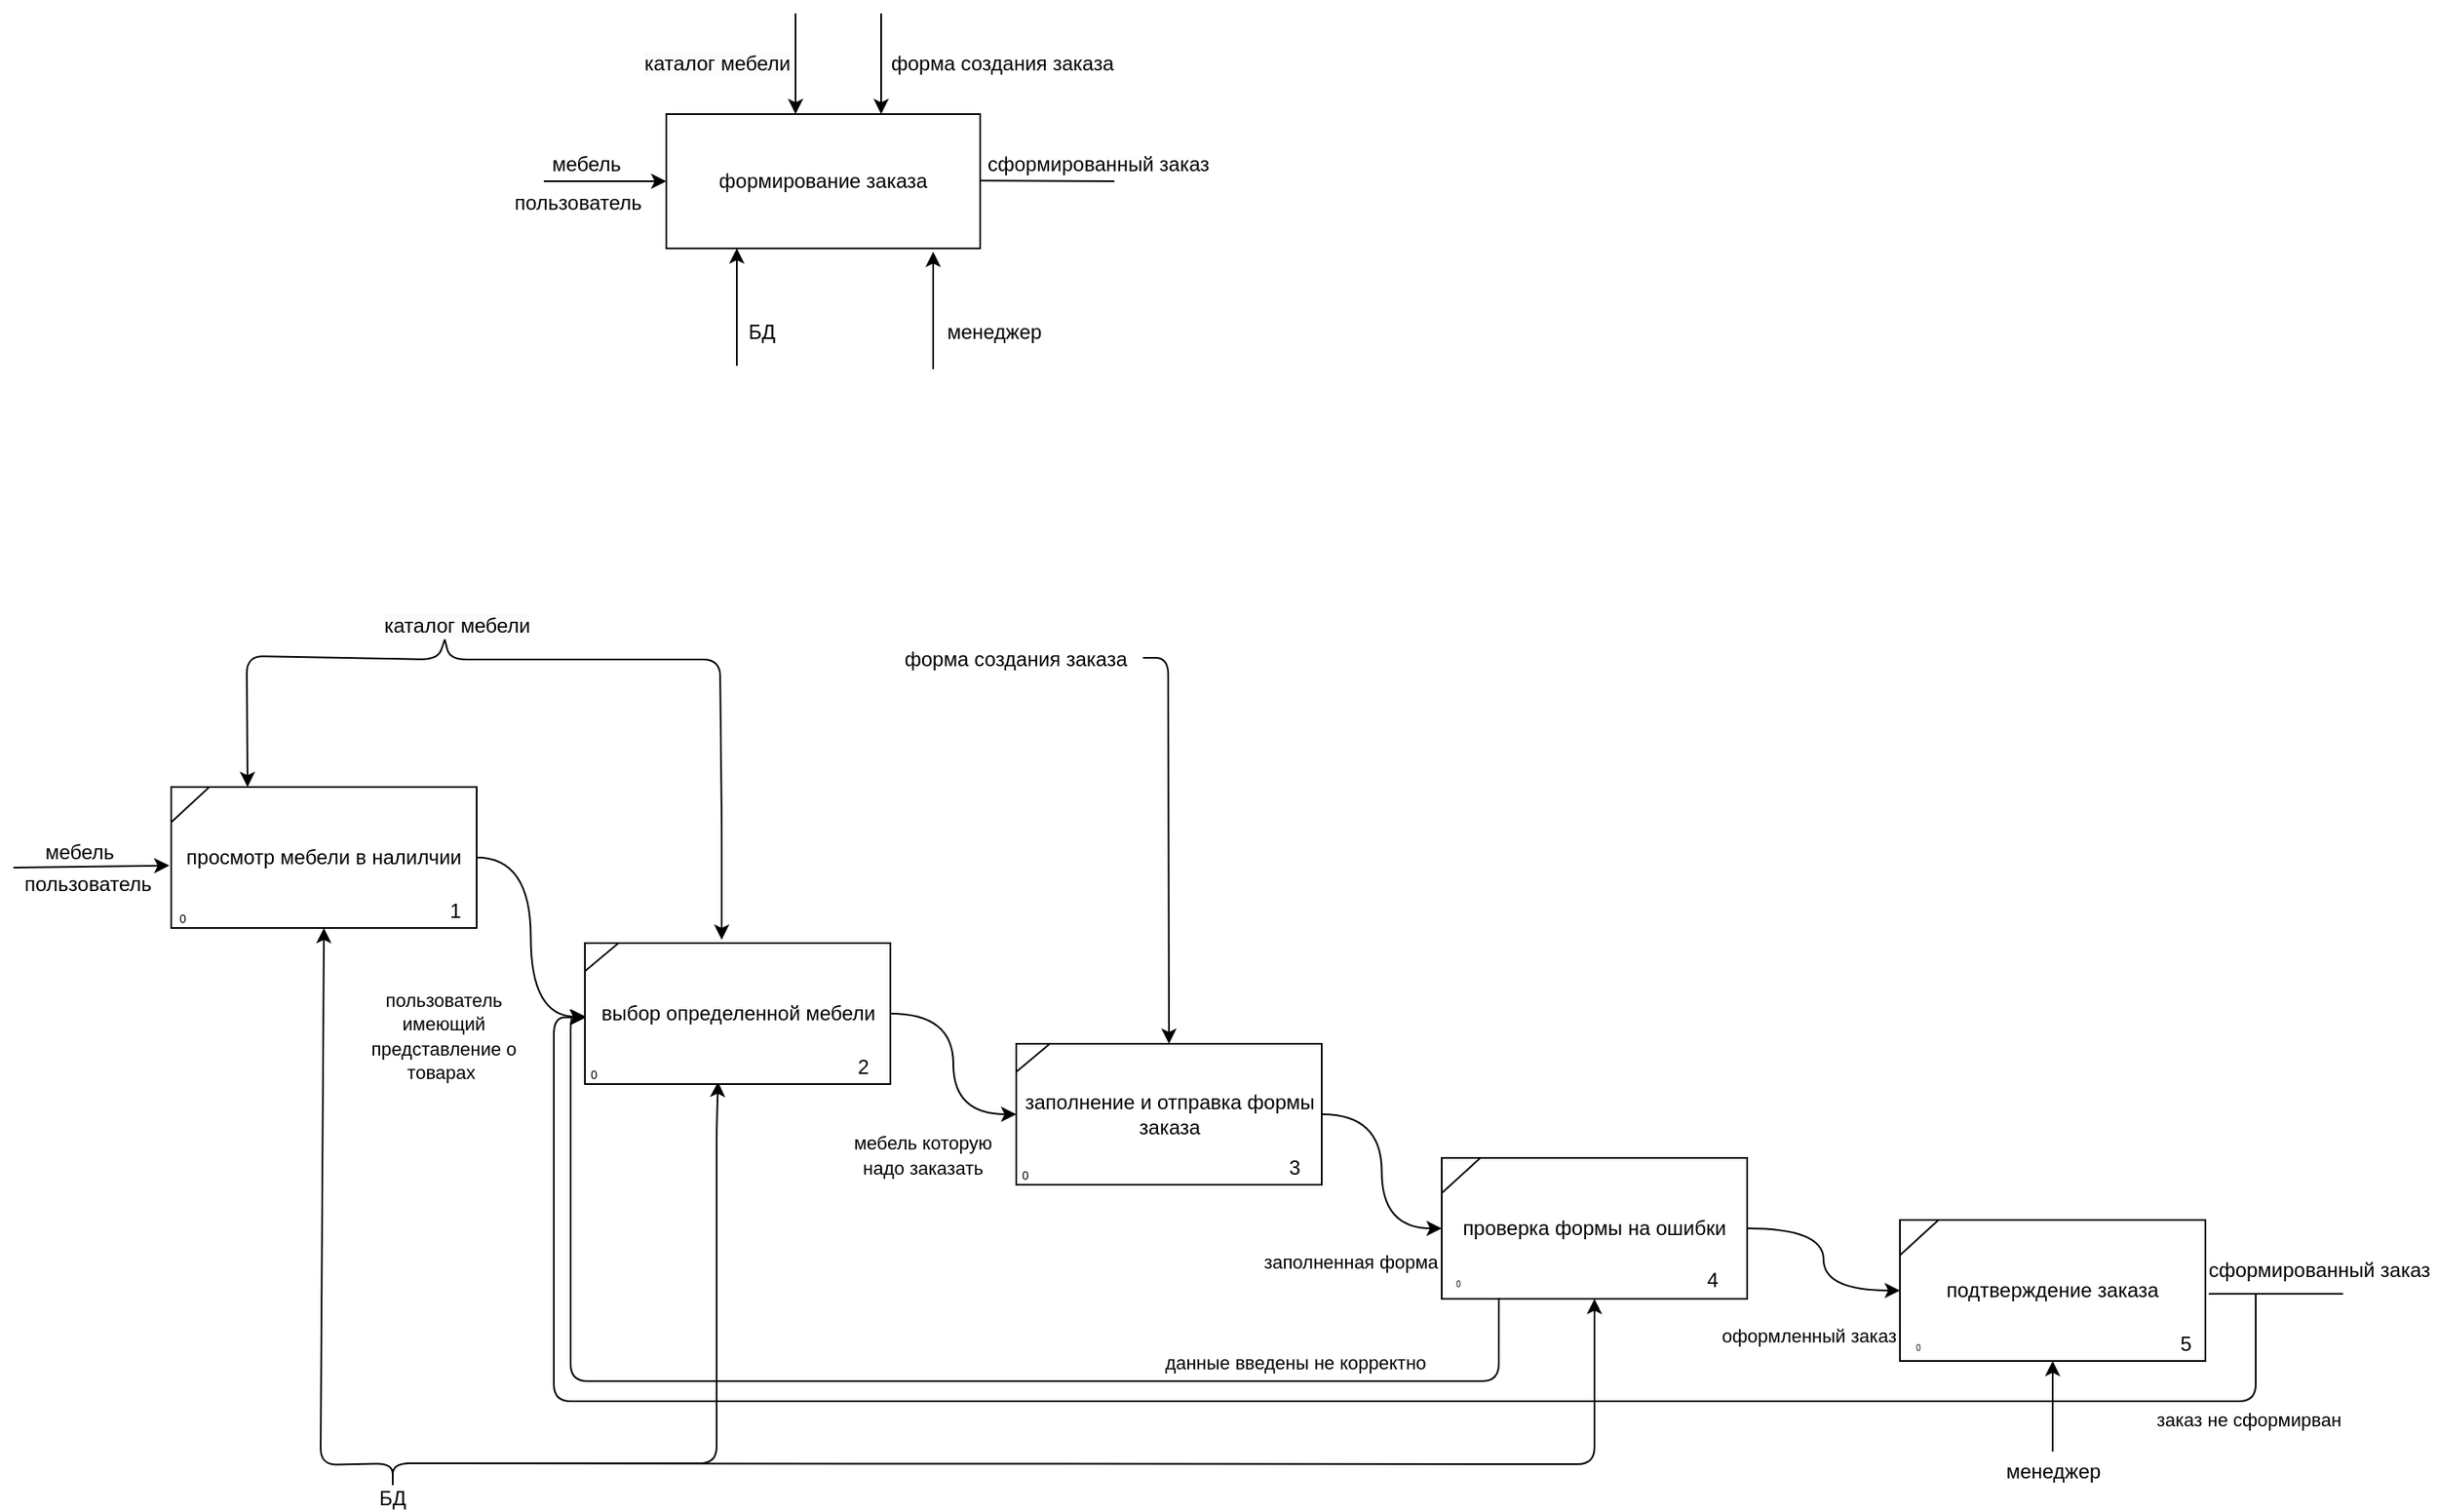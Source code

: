 <mxfile version="22.0.0" type="device">
  <diagram name="Страница — 1" id="hfnCAbMuhfnou3de-UMY">
    <mxGraphModel dx="1968" dy="721" grid="0" gridSize="10" guides="1" tooltips="1" connect="1" arrows="1" fold="1" page="0" pageScale="1" pageWidth="827" pageHeight="1169" background="none" math="0" shadow="0">
      <root>
        <mxCell id="0" />
        <mxCell id="1" parent="0" />
        <mxCell id="T4ShAuSgjHbn7JAQ45Vs-1" value="формирование заказа" style="rounded=0;whiteSpace=wrap;html=1;" parent="1" vertex="1">
          <mxGeometry x="323" y="270" width="187" height="80" as="geometry" />
        </mxCell>
        <mxCell id="T4ShAuSgjHbn7JAQ45Vs-2" value="" style="endArrow=classic;html=1;rounded=0;entryX=0;entryY=0.5;entryDx=0;entryDy=0;" parent="1" target="T4ShAuSgjHbn7JAQ45Vs-1" edge="1">
          <mxGeometry width="50" height="50" relative="1" as="geometry">
            <mxPoint x="250" y="310" as="sourcePoint" />
            <mxPoint x="323" y="309" as="targetPoint" />
          </mxGeometry>
        </mxCell>
        <mxCell id="T4ShAuSgjHbn7JAQ45Vs-3" value="" style="endArrow=classic;html=1;rounded=0;entryX=0.25;entryY=1;entryDx=0;entryDy=0;" parent="1" edge="1">
          <mxGeometry width="50" height="50" relative="1" as="geometry">
            <mxPoint x="365" y="420" as="sourcePoint" />
            <mxPoint x="365" y="350" as="targetPoint" />
          </mxGeometry>
        </mxCell>
        <mxCell id="T4ShAuSgjHbn7JAQ45Vs-4" value="" style="endArrow=classic;html=1;rounded=0;" parent="1" edge="1">
          <mxGeometry width="50" height="50" relative="1" as="geometry">
            <mxPoint x="400" y="210" as="sourcePoint" />
            <mxPoint x="400" y="270" as="targetPoint" />
          </mxGeometry>
        </mxCell>
        <mxCell id="T4ShAuSgjHbn7JAQ45Vs-5" value="" style="endArrow=none;html=1;rounded=0;endFill=0;" parent="1" edge="1">
          <mxGeometry width="50" height="50" relative="1" as="geometry">
            <mxPoint x="510" y="309.58" as="sourcePoint" />
            <mxPoint x="590" y="310" as="targetPoint" />
          </mxGeometry>
        </mxCell>
        <mxCell id="T4ShAuSgjHbn7JAQ45Vs-6" value="мебель" style="text;html=1;strokeColor=none;fillColor=none;align=center;verticalAlign=middle;whiteSpace=wrap;rounded=0;" parent="1" vertex="1">
          <mxGeometry x="249" y="292" width="53" height="15" as="geometry" />
        </mxCell>
        <mxCell id="T4ShAuSgjHbn7JAQ45Vs-7" value="сформированный заказ" style="text;html=1;strokeColor=none;fillColor=none;align=center;verticalAlign=middle;whiteSpace=wrap;rounded=0;" parent="1" vertex="1">
          <mxGeometry x="510" y="289" width="141" height="21" as="geometry" />
        </mxCell>
        <mxCell id="T4ShAuSgjHbn7JAQ45Vs-8" value="БД" style="text;html=1;strokeColor=none;fillColor=none;align=center;verticalAlign=middle;whiteSpace=wrap;rounded=0;" parent="1" vertex="1">
          <mxGeometry x="367" y="392.5" width="26" height="15" as="geometry" />
        </mxCell>
        <mxCell id="T4ShAuSgjHbn7JAQ45Vs-10" value="форма создания заказа" style="text;whiteSpace=wrap;" parent="1" vertex="1">
          <mxGeometry x="455" y="226" width="136" height="21" as="geometry" />
        </mxCell>
        <mxCell id="T4ShAuSgjHbn7JAQ45Vs-11" value="&lt;span style=&quot;color: rgb(0, 0, 0); font-family: Helvetica; font-size: 12px; font-style: normal; font-variant-ligatures: normal; font-variant-caps: normal; font-weight: 400; letter-spacing: normal; orphans: 2; text-align: left; text-indent: 0px; text-transform: none; widows: 2; word-spacing: 0px; -webkit-text-stroke-width: 0px; background-color: rgb(251, 251, 251); text-decoration-thickness: initial; text-decoration-style: initial; text-decoration-color: initial; float: none; display: inline !important;&quot;&gt;каталог мебели&lt;/span&gt;" style="text;whiteSpace=wrap;html=1;" parent="1" vertex="1">
          <mxGeometry x="308" y="226" width="90" height="20" as="geometry" />
        </mxCell>
        <mxCell id="T4ShAuSgjHbn7JAQ45Vs-12" value="" style="endArrow=classic;html=1;rounded=0;" parent="1" edge="1">
          <mxGeometry width="50" height="50" relative="1" as="geometry">
            <mxPoint x="451" y="210" as="sourcePoint" />
            <mxPoint x="451" y="270" as="targetPoint" />
          </mxGeometry>
        </mxCell>
        <mxCell id="T4ShAuSgjHbn7JAQ45Vs-44" value="пользователь" style="text;html=1;strokeColor=none;fillColor=none;align=center;verticalAlign=middle;whiteSpace=wrap;rounded=0;" parent="1" vertex="1">
          <mxGeometry x="226" y="316" width="89" height="13" as="geometry" />
        </mxCell>
        <mxCell id="T4ShAuSgjHbn7JAQ45Vs-49" value="" style="endArrow=classic;html=1;rounded=0;entryX=-0.006;entryY=0.557;entryDx=0;entryDy=0;entryPerimeter=0;" parent="1" target="T4ShAuSgjHbn7JAQ45Vs-64" edge="1">
          <mxGeometry width="50" height="50" relative="1" as="geometry">
            <mxPoint x="-66" y="719" as="sourcePoint" />
            <mxPoint x="34" y="737" as="targetPoint" />
          </mxGeometry>
        </mxCell>
        <mxCell id="T4ShAuSgjHbn7JAQ45Vs-50" value="" style="endArrow=classic;html=1;rounded=1;entryX=0.5;entryY=1;entryDx=0;entryDy=0;exitX=0.5;exitY=0;exitDx=0;exitDy=0;" parent="1" source="T4ShAuSgjHbn7JAQ45Vs-55" target="T4ShAuSgjHbn7JAQ45Vs-64" edge="1">
          <mxGeometry width="50" height="50" relative="1" as="geometry">
            <mxPoint x="155" y="1081" as="sourcePoint" />
            <mxPoint x="118.701" y="836" as="targetPoint" />
            <Array as="points">
              <mxPoint x="160" y="1074" />
              <mxPoint x="117" y="1075" />
            </Array>
          </mxGeometry>
        </mxCell>
        <mxCell id="T4ShAuSgjHbn7JAQ45Vs-51" value="" style="endArrow=classic;html=1;rounded=1;entryX=0.25;entryY=0;entryDx=0;entryDy=0;" parent="1" target="T4ShAuSgjHbn7JAQ45Vs-64" edge="1">
          <mxGeometry width="50" height="50" relative="1" as="geometry">
            <mxPoint x="191" y="583" as="sourcePoint" />
            <mxPoint x="98" y="684" as="targetPoint" />
            <Array as="points">
              <mxPoint x="187" y="595" />
              <mxPoint x="73" y="593" />
            </Array>
          </mxGeometry>
        </mxCell>
        <mxCell id="T4ShAuSgjHbn7JAQ45Vs-53" value="мебель" style="text;html=1;strokeColor=none;fillColor=none;align=center;verticalAlign=middle;whiteSpace=wrap;rounded=0;" parent="1" vertex="1">
          <mxGeometry x="-53" y="702" width="53" height="15" as="geometry" />
        </mxCell>
        <mxCell id="T4ShAuSgjHbn7JAQ45Vs-55" value="БД" style="text;html=1;strokeColor=none;fillColor=none;align=center;verticalAlign=middle;whiteSpace=wrap;rounded=0;" parent="1" vertex="1">
          <mxGeometry x="147" y="1087" width="26" height="15" as="geometry" />
        </mxCell>
        <mxCell id="T4ShAuSgjHbn7JAQ45Vs-56" value="форма создания заказа" style="text;whiteSpace=wrap;" parent="1" vertex="1">
          <mxGeometry x="463" y="581" width="136" height="21" as="geometry" />
        </mxCell>
        <mxCell id="T4ShAuSgjHbn7JAQ45Vs-57" value="&lt;span style=&quot;color: rgb(0, 0, 0); font-family: Helvetica; font-size: 12px; font-style: normal; font-variant-ligatures: normal; font-variant-caps: normal; font-weight: 400; letter-spacing: normal; orphans: 2; text-align: left; text-indent: 0px; text-transform: none; widows: 2; word-spacing: 0px; -webkit-text-stroke-width: 0px; background-color: rgb(251, 251, 251); text-decoration-thickness: initial; text-decoration-style: initial; text-decoration-color: initial; float: none; display: inline !important;&quot;&gt;каталог мебели&lt;/span&gt;" style="text;whiteSpace=wrap;html=1;" parent="1" vertex="1">
          <mxGeometry x="152.5" y="561" width="90" height="20" as="geometry" />
        </mxCell>
        <mxCell id="T4ShAuSgjHbn7JAQ45Vs-58" value="" style="endArrow=classic;html=1;rounded=1;entryX=0.5;entryY=0;entryDx=0;entryDy=0;" parent="1" target="T4ShAuSgjHbn7JAQ45Vs-114" edge="1">
          <mxGeometry width="50" height="50" relative="1" as="geometry">
            <mxPoint x="607" y="594" as="sourcePoint" />
            <mxPoint x="859" y="633" as="targetPoint" />
            <Array as="points">
              <mxPoint x="622" y="594" />
            </Array>
          </mxGeometry>
        </mxCell>
        <mxCell id="T4ShAuSgjHbn7JAQ45Vs-61" value="пользователь" style="text;html=1;strokeColor=none;fillColor=none;align=center;verticalAlign=middle;whiteSpace=wrap;rounded=0;" parent="1" vertex="1">
          <mxGeometry x="-66" y="722" width="89" height="13" as="geometry" />
        </mxCell>
        <mxCell id="T4ShAuSgjHbn7JAQ45Vs-68" style="edgeStyle=orthogonalEdgeStyle;rounded=0;orthogonalLoop=1;jettySize=auto;html=1;entryX=0.003;entryY=0.522;entryDx=0;entryDy=0;curved=1;entryPerimeter=0;" parent="1" source="T4ShAuSgjHbn7JAQ45Vs-64" target="T4ShAuSgjHbn7JAQ45Vs-66" edge="1">
          <mxGeometry relative="1" as="geometry" />
        </mxCell>
        <mxCell id="T4ShAuSgjHbn7JAQ45Vs-64" value="просмотр мебели в налилчии" style="rounded=0;whiteSpace=wrap;html=1;" parent="1" vertex="1">
          <mxGeometry x="28" y="671" width="182" height="84" as="geometry" />
        </mxCell>
        <mxCell id="T4ShAuSgjHbn7JAQ45Vs-84" style="edgeStyle=orthogonalEdgeStyle;rounded=1;orthogonalLoop=1;jettySize=auto;html=1;curved=1;entryX=0;entryY=0.5;entryDx=0;entryDy=0;" parent="1" source="T4ShAuSgjHbn7JAQ45Vs-67" target="T4ShAuSgjHbn7JAQ45Vs-83" edge="1">
          <mxGeometry relative="1" as="geometry" />
        </mxCell>
        <mxCell id="T4ShAuSgjHbn7JAQ45Vs-67" value="проверка формы на ошибки" style="rounded=0;whiteSpace=wrap;html=1;" parent="1" vertex="1">
          <mxGeometry x="785" y="892" width="182" height="84" as="geometry" />
        </mxCell>
        <mxCell id="T4ShAuSgjHbn7JAQ45Vs-70" value="" style="endArrow=classic;html=1;rounded=1;edgeStyle=orthogonalEdgeStyle;exitX=0.5;exitY=0;exitDx=0;exitDy=0;entryX=0.436;entryY=0.984;entryDx=0;entryDy=0;entryPerimeter=0;" parent="1" source="T4ShAuSgjHbn7JAQ45Vs-55" target="T4ShAuSgjHbn7JAQ45Vs-66" edge="1">
          <mxGeometry width="50" height="50" relative="1" as="geometry">
            <mxPoint x="161" y="1075" as="sourcePoint" />
            <mxPoint x="356" y="854" as="targetPoint" />
            <Array as="points">
              <mxPoint x="160" y="1074" />
              <mxPoint x="353" y="1074" />
              <mxPoint x="353" y="874" />
              <mxPoint x="354" y="874" />
            </Array>
          </mxGeometry>
        </mxCell>
        <mxCell id="T4ShAuSgjHbn7JAQ45Vs-71" value="" style="endArrow=classic;html=1;rounded=1;" parent="1" edge="1">
          <mxGeometry width="50" height="50" relative="1" as="geometry">
            <mxPoint x="191" y="583" as="sourcePoint" />
            <mxPoint x="356" y="762" as="targetPoint" />
            <Array as="points">
              <mxPoint x="194" y="595" />
              <mxPoint x="355" y="595" />
              <mxPoint x="356" y="694" />
            </Array>
          </mxGeometry>
        </mxCell>
        <mxCell id="T4ShAuSgjHbn7JAQ45Vs-72" value="" style="endArrow=classic;html=1;rounded=0;entryX=0.25;entryY=1;entryDx=0;entryDy=0;" parent="1" edge="1">
          <mxGeometry width="50" height="50" relative="1" as="geometry">
            <mxPoint x="482" y="422" as="sourcePoint" />
            <mxPoint x="482" y="352" as="targetPoint" />
          </mxGeometry>
        </mxCell>
        <mxCell id="T4ShAuSgjHbn7JAQ45Vs-73" value="менеджер" style="text;html=1;strokeColor=none;fillColor=none;align=center;verticalAlign=middle;whiteSpace=wrap;rounded=0;" parent="1" vertex="1">
          <mxGeometry x="485" y="392.5" width="67" height="15" as="geometry" />
        </mxCell>
        <mxCell id="T4ShAuSgjHbn7JAQ45Vs-75" value="менеджер" style="text;html=1;strokeColor=none;fillColor=none;align=center;verticalAlign=middle;whiteSpace=wrap;rounded=0;" parent="1" vertex="1">
          <mxGeometry x="1115.5" y="1067" width="67" height="23" as="geometry" />
        </mxCell>
        <mxCell id="T4ShAuSgjHbn7JAQ45Vs-80" value="" style="endArrow=classic;html=1;rounded=1;edgeStyle=orthogonalEdgeStyle;entryX=0.5;entryY=1;entryDx=0;entryDy=0;" parent="1" target="T4ShAuSgjHbn7JAQ45Vs-67" edge="1">
          <mxGeometry width="50" height="50" relative="1" as="geometry">
            <mxPoint x="168" y="1074" as="sourcePoint" />
            <mxPoint x="367" y="885" as="targetPoint" />
          </mxGeometry>
        </mxCell>
        <mxCell id="T4ShAuSgjHbn7JAQ45Vs-82" value="" style="group" parent="1" vertex="1" connectable="0">
          <mxGeometry x="1239" y="952" width="138" height="21" as="geometry" />
        </mxCell>
        <mxCell id="T4ShAuSgjHbn7JAQ45Vs-52" value="" style="endArrow=none;html=1;rounded=0;endFill=0;" parent="T4ShAuSgjHbn7JAQ45Vs-82" edge="1">
          <mxGeometry width="50" height="50" relative="1" as="geometry">
            <mxPoint x="3" y="21" as="sourcePoint" />
            <mxPoint x="83" y="21" as="targetPoint" />
          </mxGeometry>
        </mxCell>
        <mxCell id="T4ShAuSgjHbn7JAQ45Vs-54" value="сформированный заказ" style="text;html=1;strokeColor=none;fillColor=none;align=center;verticalAlign=middle;whiteSpace=wrap;rounded=0;" parent="T4ShAuSgjHbn7JAQ45Vs-82" vertex="1">
          <mxGeometry width="138" height="14" as="geometry" />
        </mxCell>
        <mxCell id="T4ShAuSgjHbn7JAQ45Vs-101" style="edgeStyle=orthogonalEdgeStyle;rounded=1;orthogonalLoop=1;jettySize=auto;html=1;endArrow=none;endFill=0;entryX=0.5;entryY=0;entryDx=0;entryDy=0;startArrow=classic;startFill=1;" parent="1" source="T4ShAuSgjHbn7JAQ45Vs-83" target="T4ShAuSgjHbn7JAQ45Vs-75" edge="1">
          <mxGeometry relative="1" as="geometry">
            <mxPoint x="1149" y="1055" as="targetPoint" />
          </mxGeometry>
        </mxCell>
        <mxCell id="T4ShAuSgjHbn7JAQ45Vs-103" style="edgeStyle=orthogonalEdgeStyle;rounded=1;orthogonalLoop=1;jettySize=auto;html=1;entryX=0.005;entryY=0.526;entryDx=0;entryDy=0;entryPerimeter=0;" parent="1" target="T4ShAuSgjHbn7JAQ45Vs-66" edge="1">
          <mxGeometry relative="1" as="geometry">
            <mxPoint x="1270" y="973" as="sourcePoint" />
            <mxPoint x="256" y="808" as="targetPoint" />
            <Array as="points">
              <mxPoint x="1270" y="1037" />
              <mxPoint x="256" y="1037" />
              <mxPoint x="256" y="808" />
            </Array>
          </mxGeometry>
        </mxCell>
        <mxCell id="T4ShAuSgjHbn7JAQ45Vs-83" value="подтверждение заказа" style="rounded=0;whiteSpace=wrap;html=1;" parent="1" vertex="1">
          <mxGeometry x="1058" y="929" width="182" height="84" as="geometry" />
        </mxCell>
        <mxCell id="T4ShAuSgjHbn7JAQ45Vs-87" value="" style="endArrow=none;html=1;rounded=1;exitX=0;exitY=0.25;exitDx=0;exitDy=0;entryX=0.124;entryY=0.001;entryDx=0;entryDy=0;entryPerimeter=0;" parent="1" source="T4ShAuSgjHbn7JAQ45Vs-64" target="T4ShAuSgjHbn7JAQ45Vs-64" edge="1">
          <mxGeometry width="50" height="50" relative="1" as="geometry">
            <mxPoint x="234" y="786" as="sourcePoint" />
            <mxPoint x="51" y="670" as="targetPoint" />
          </mxGeometry>
        </mxCell>
        <mxCell id="T4ShAuSgjHbn7JAQ45Vs-89" value="" style="endArrow=none;html=1;rounded=1;exitX=0;exitY=0.25;exitDx=0;exitDy=0;entryX=0.124;entryY=0.001;entryDx=0;entryDy=0;entryPerimeter=0;" parent="1" edge="1">
          <mxGeometry width="50" height="50" relative="1" as="geometry">
            <mxPoint x="785" y="913" as="sourcePoint" />
            <mxPoint x="808" y="892" as="targetPoint" />
          </mxGeometry>
        </mxCell>
        <mxCell id="T4ShAuSgjHbn7JAQ45Vs-90" value="" style="endArrow=none;html=1;rounded=1;exitX=0;exitY=0.25;exitDx=0;exitDy=0;entryX=0.124;entryY=0.001;entryDx=0;entryDy=0;entryPerimeter=0;" parent="1" edge="1">
          <mxGeometry width="50" height="50" relative="1" as="geometry">
            <mxPoint x="1058" y="950" as="sourcePoint" />
            <mxPoint x="1081" y="929" as="targetPoint" />
          </mxGeometry>
        </mxCell>
        <mxCell id="T4ShAuSgjHbn7JAQ45Vs-92" value="&lt;font size=&quot;1&quot; style=&quot;&quot;&gt;&lt;span style=&quot;font-weight: normal; font-size: 7px;&quot;&gt;0&lt;/span&gt;&lt;/font&gt;" style="text;html=1;strokeColor=none;fillColor=none;align=center;verticalAlign=middle;whiteSpace=wrap;rounded=0;fontStyle=1" parent="1" vertex="1">
          <mxGeometry x="28" y="744" width="14" height="8" as="geometry" />
        </mxCell>
        <mxCell id="T4ShAuSgjHbn7JAQ45Vs-94" value="&lt;font style=&quot;font-size: 5px;&quot;&gt;&lt;span style=&quot;font-weight: normal;&quot;&gt;0&lt;/span&gt;&lt;/font&gt;" style="text;html=1;strokeColor=none;fillColor=none;align=center;verticalAlign=middle;whiteSpace=wrap;rounded=0;fontStyle=1" parent="1" vertex="1">
          <mxGeometry x="788" y="961" width="14" height="8" as="geometry" />
        </mxCell>
        <mxCell id="T4ShAuSgjHbn7JAQ45Vs-95" value="&lt;font style=&quot;font-size: 5px;&quot;&gt;&lt;span style=&quot;font-weight: normal;&quot;&gt;0&lt;/span&gt;&lt;/font&gt;" style="text;html=1;strokeColor=none;fillColor=none;align=center;verticalAlign=middle;whiteSpace=wrap;rounded=0;fontStyle=1" parent="1" vertex="1">
          <mxGeometry x="1062" y="999" width="14" height="8" as="geometry" />
        </mxCell>
        <mxCell id="T4ShAuSgjHbn7JAQ45Vs-96" value="1" style="text;html=1;strokeColor=none;fillColor=none;align=center;verticalAlign=middle;whiteSpace=wrap;rounded=0;" parent="1" vertex="1">
          <mxGeometry x="181" y="735" width="33" height="20" as="geometry" />
        </mxCell>
        <mxCell id="T4ShAuSgjHbn7JAQ45Vs-98" value="4" style="text;html=1;strokeColor=none;fillColor=none;align=center;verticalAlign=middle;whiteSpace=wrap;rounded=0;" parent="1" vertex="1">
          <mxGeometry x="930" y="955" width="33" height="20" as="geometry" />
        </mxCell>
        <mxCell id="T4ShAuSgjHbn7JAQ45Vs-99" value="5" style="text;html=1;strokeColor=none;fillColor=none;align=center;verticalAlign=middle;whiteSpace=wrap;rounded=0;" parent="1" vertex="1">
          <mxGeometry x="1212" y="993" width="33" height="20" as="geometry" />
        </mxCell>
        <mxCell id="T4ShAuSgjHbn7JAQ45Vs-104" value="&lt;font style=&quot;font-size: 11px;&quot;&gt;пользователь имеющий представление о товарах&amp;nbsp;&lt;/font&gt;" style="text;html=1;strokeColor=none;fillColor=none;align=center;verticalAlign=middle;whiteSpace=wrap;rounded=0;" parent="1" vertex="1">
          <mxGeometry x="132" y="800" width="117" height="37" as="geometry" />
        </mxCell>
        <mxCell id="T4ShAuSgjHbn7JAQ45Vs-105" value="&lt;font style=&quot;font-size: 11px;&quot;&gt;мебель которую надо заказать&lt;/font&gt;" style="text;html=1;strokeColor=none;fillColor=none;align=center;verticalAlign=middle;whiteSpace=wrap;rounded=0;" parent="1" vertex="1">
          <mxGeometry x="422" y="876" width="108" height="27" as="geometry" />
        </mxCell>
        <mxCell id="T4ShAuSgjHbn7JAQ45Vs-106" value="&lt;font style=&quot;font-size: 11px;&quot;&gt;оформленный заказ&lt;/font&gt;" style="text;html=1;strokeColor=none;fillColor=none;align=center;verticalAlign=middle;whiteSpace=wrap;rounded=0;" parent="1" vertex="1">
          <mxGeometry x="950" y="984" width="108" height="27" as="geometry" />
        </mxCell>
        <mxCell id="T4ShAuSgjHbn7JAQ45Vs-110" value="&lt;font style=&quot;font-size: 11px;&quot;&gt;заказ не сформирван&lt;/font&gt;" style="text;html=1;strokeColor=none;fillColor=none;align=center;verticalAlign=middle;whiteSpace=wrap;rounded=0;" parent="1" vertex="1">
          <mxGeometry x="1174" y="1037" width="184" height="22" as="geometry" />
        </mxCell>
        <mxCell id="T4ShAuSgjHbn7JAQ45Vs-112" value="" style="group" parent="1" vertex="1" connectable="0">
          <mxGeometry x="273" y="764" width="183.5" height="84" as="geometry" />
        </mxCell>
        <mxCell id="T4ShAuSgjHbn7JAQ45Vs-66" value="выбор определенной мебели" style="rounded=0;whiteSpace=wrap;html=1;" parent="T4ShAuSgjHbn7JAQ45Vs-112" vertex="1">
          <mxGeometry x="1.5" width="182" height="84" as="geometry" />
        </mxCell>
        <mxCell id="T4ShAuSgjHbn7JAQ45Vs-88" value="" style="endArrow=none;html=1;rounded=1;exitX=-0.001;exitY=0.201;exitDx=0;exitDy=0;entryX=0.124;entryY=0.001;entryDx=0;entryDy=0;entryPerimeter=0;exitPerimeter=0;" parent="T4ShAuSgjHbn7JAQ45Vs-112" source="T4ShAuSgjHbn7JAQ45Vs-66" edge="1">
          <mxGeometry width="50" height="50" relative="1" as="geometry">
            <mxPoint x="-1.5" y="21" as="sourcePoint" />
            <mxPoint x="21.5" as="targetPoint" />
          </mxGeometry>
        </mxCell>
        <mxCell id="T4ShAuSgjHbn7JAQ45Vs-93" value="&lt;font size=&quot;1&quot; style=&quot;&quot;&gt;&lt;span style=&quot;font-weight: normal; font-size: 7px;&quot;&gt;0&lt;/span&gt;&lt;/font&gt;" style="text;html=1;strokeColor=none;fillColor=none;align=center;verticalAlign=middle;whiteSpace=wrap;rounded=0;fontStyle=1" parent="T4ShAuSgjHbn7JAQ45Vs-112" vertex="1">
          <mxGeometry y="73" width="14" height="8" as="geometry" />
        </mxCell>
        <mxCell id="T4ShAuSgjHbn7JAQ45Vs-97" value="2" style="text;html=1;strokeColor=none;fillColor=none;align=center;verticalAlign=middle;whiteSpace=wrap;rounded=0;" parent="T4ShAuSgjHbn7JAQ45Vs-112" vertex="1">
          <mxGeometry x="150.5" y="64" width="33" height="20" as="geometry" />
        </mxCell>
        <mxCell id="T4ShAuSgjHbn7JAQ45Vs-113" value="" style="group" parent="1" vertex="1" connectable="0">
          <mxGeometry x="530" y="824" width="183.5" height="84" as="geometry" />
        </mxCell>
        <mxCell id="T4ShAuSgjHbn7JAQ45Vs-114" value="заполнение и отправка формы заказа" style="rounded=0;whiteSpace=wrap;html=1;" parent="T4ShAuSgjHbn7JAQ45Vs-113" vertex="1">
          <mxGeometry x="1.5" width="182" height="84" as="geometry" />
        </mxCell>
        <mxCell id="T4ShAuSgjHbn7JAQ45Vs-115" value="" style="endArrow=none;html=1;rounded=1;exitX=-0.001;exitY=0.201;exitDx=0;exitDy=0;entryX=0.124;entryY=0.001;entryDx=0;entryDy=0;entryPerimeter=0;exitPerimeter=0;" parent="T4ShAuSgjHbn7JAQ45Vs-113" source="T4ShAuSgjHbn7JAQ45Vs-114" edge="1">
          <mxGeometry width="50" height="50" relative="1" as="geometry">
            <mxPoint x="-1.5" y="21" as="sourcePoint" />
            <mxPoint x="21.5" as="targetPoint" />
          </mxGeometry>
        </mxCell>
        <mxCell id="T4ShAuSgjHbn7JAQ45Vs-116" value="&lt;font size=&quot;1&quot; style=&quot;&quot;&gt;&lt;span style=&quot;font-weight: normal; font-size: 7px;&quot;&gt;0&lt;/span&gt;&lt;/font&gt;" style="text;html=1;strokeColor=none;fillColor=none;align=center;verticalAlign=middle;whiteSpace=wrap;rounded=0;fontStyle=1" parent="T4ShAuSgjHbn7JAQ45Vs-113" vertex="1">
          <mxGeometry y="73" width="14" height="8" as="geometry" />
        </mxCell>
        <mxCell id="T4ShAuSgjHbn7JAQ45Vs-117" value="3" style="text;html=1;strokeColor=none;fillColor=none;align=center;verticalAlign=middle;whiteSpace=wrap;rounded=0;" parent="T4ShAuSgjHbn7JAQ45Vs-113" vertex="1">
          <mxGeometry x="150.5" y="64" width="33" height="20" as="geometry" />
        </mxCell>
        <mxCell id="T4ShAuSgjHbn7JAQ45Vs-118" style="edgeStyle=orthogonalEdgeStyle;rounded=0;orthogonalLoop=1;jettySize=auto;html=1;entryX=0;entryY=0.5;entryDx=0;entryDy=0;curved=1;" parent="1" source="T4ShAuSgjHbn7JAQ45Vs-66" target="T4ShAuSgjHbn7JAQ45Vs-114" edge="1">
          <mxGeometry relative="1" as="geometry" />
        </mxCell>
        <mxCell id="T4ShAuSgjHbn7JAQ45Vs-119" style="edgeStyle=orthogonalEdgeStyle;rounded=1;orthogonalLoop=1;jettySize=auto;html=1;curved=1;" parent="1" source="T4ShAuSgjHbn7JAQ45Vs-114" target="T4ShAuSgjHbn7JAQ45Vs-67" edge="1">
          <mxGeometry relative="1" as="geometry" />
        </mxCell>
        <mxCell id="T4ShAuSgjHbn7JAQ45Vs-120" style="edgeStyle=orthogonalEdgeStyle;rounded=1;orthogonalLoop=1;jettySize=auto;html=1;exitX=0.187;exitY=0.993;exitDx=0;exitDy=0;exitPerimeter=0;entryX=0;entryY=0.529;entryDx=0;entryDy=0;entryPerimeter=0;" parent="1" source="T4ShAuSgjHbn7JAQ45Vs-67" edge="1" target="T4ShAuSgjHbn7JAQ45Vs-66">
          <mxGeometry relative="1" as="geometry">
            <mxPoint x="1280" y="983" as="sourcePoint" />
            <mxPoint x="271" y="811" as="targetPoint" />
            <Array as="points">
              <mxPoint x="819" y="1025" />
              <mxPoint x="266" y="1025" />
              <mxPoint x="266" y="808" />
              <mxPoint x="274" y="808" />
            </Array>
          </mxGeometry>
        </mxCell>
        <mxCell id="T4ShAuSgjHbn7JAQ45Vs-121" value="&lt;span style=&quot;font-size: 11px;&quot;&gt;данные введены не корректно&lt;/span&gt;" style="text;html=1;strokeColor=none;fillColor=none;align=center;verticalAlign=middle;whiteSpace=wrap;rounded=0;" parent="1" vertex="1">
          <mxGeometry x="587" y="999" width="222" height="30" as="geometry" />
        </mxCell>
        <mxCell id="T4ShAuSgjHbn7JAQ45Vs-122" value="&lt;font style=&quot;font-size: 11px;&quot;&gt;заполненная форма&lt;/font&gt;" style="text;html=1;strokeColor=none;fillColor=none;align=center;verticalAlign=middle;whiteSpace=wrap;rounded=0;" parent="1" vertex="1">
          <mxGeometry x="677" y="940" width="108" height="27" as="geometry" />
        </mxCell>
      </root>
    </mxGraphModel>
  </diagram>
</mxfile>
